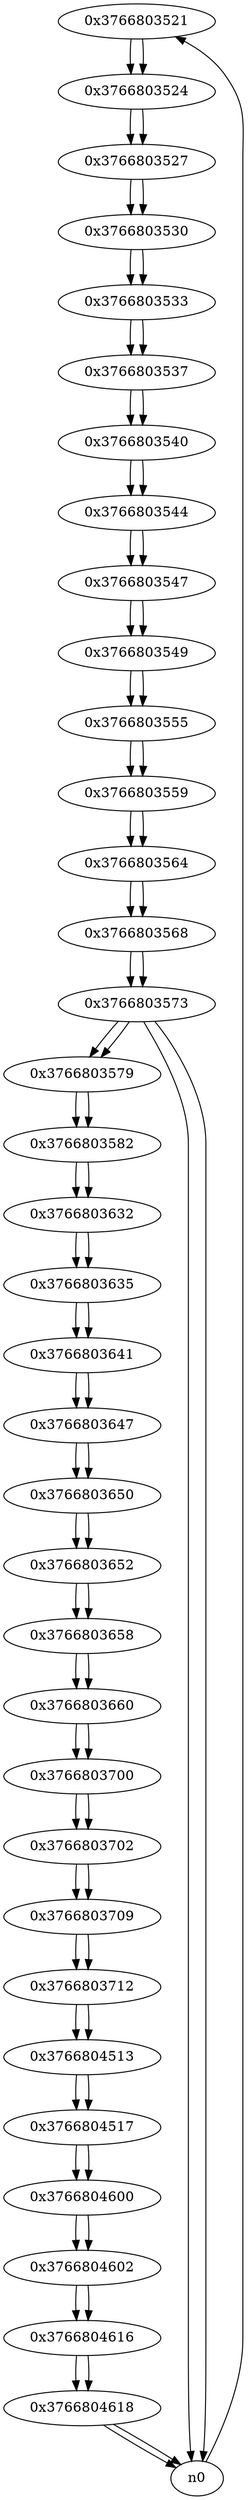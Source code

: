 digraph G{
/* nodes */
  n1 [label="0x3766803521"]
  n2 [label="0x3766803524"]
  n3 [label="0x3766803527"]
  n4 [label="0x3766803530"]
  n5 [label="0x3766803533"]
  n6 [label="0x3766803537"]
  n7 [label="0x3766803540"]
  n8 [label="0x3766803544"]
  n9 [label="0x3766803547"]
  n10 [label="0x3766803549"]
  n11 [label="0x3766803555"]
  n12 [label="0x3766803559"]
  n13 [label="0x3766803564"]
  n14 [label="0x3766803568"]
  n15 [label="0x3766803573"]
  n16 [label="0x3766803579"]
  n17 [label="0x3766803582"]
  n18 [label="0x3766803632"]
  n19 [label="0x3766803635"]
  n20 [label="0x3766803641"]
  n21 [label="0x3766803647"]
  n22 [label="0x3766803650"]
  n23 [label="0x3766803652"]
  n24 [label="0x3766803658"]
  n25 [label="0x3766803660"]
  n26 [label="0x3766803700"]
  n27 [label="0x3766803702"]
  n28 [label="0x3766803709"]
  n29 [label="0x3766803712"]
  n30 [label="0x3766804513"]
  n31 [label="0x3766804517"]
  n32 [label="0x3766804600"]
  n33 [label="0x3766804602"]
  n34 [label="0x3766804616"]
  n35 [label="0x3766804618"]
/* edges */
n1 -> n2;
n0 -> n1;
n2 -> n3;
n1 -> n2;
n3 -> n4;
n2 -> n3;
n4 -> n5;
n3 -> n4;
n5 -> n6;
n4 -> n5;
n6 -> n7;
n5 -> n6;
n7 -> n8;
n6 -> n7;
n8 -> n9;
n7 -> n8;
n9 -> n10;
n8 -> n9;
n10 -> n11;
n9 -> n10;
n11 -> n12;
n10 -> n11;
n12 -> n13;
n11 -> n12;
n13 -> n14;
n12 -> n13;
n14 -> n15;
n13 -> n14;
n15 -> n16;
n15 -> n0;
n15 -> n0;
n14 -> n15;
n16 -> n17;
n15 -> n16;
n17 -> n18;
n16 -> n17;
n18 -> n19;
n17 -> n18;
n19 -> n20;
n18 -> n19;
n20 -> n21;
n19 -> n20;
n21 -> n22;
n20 -> n21;
n22 -> n23;
n21 -> n22;
n23 -> n24;
n22 -> n23;
n24 -> n25;
n23 -> n24;
n25 -> n26;
n24 -> n25;
n26 -> n27;
n25 -> n26;
n27 -> n28;
n26 -> n27;
n28 -> n29;
n27 -> n28;
n29 -> n30;
n28 -> n29;
n30 -> n31;
n29 -> n30;
n31 -> n32;
n30 -> n31;
n32 -> n33;
n31 -> n32;
n33 -> n34;
n32 -> n33;
n34 -> n35;
n33 -> n34;
n35 -> n0;
n35 -> n0;
n34 -> n35;
}
